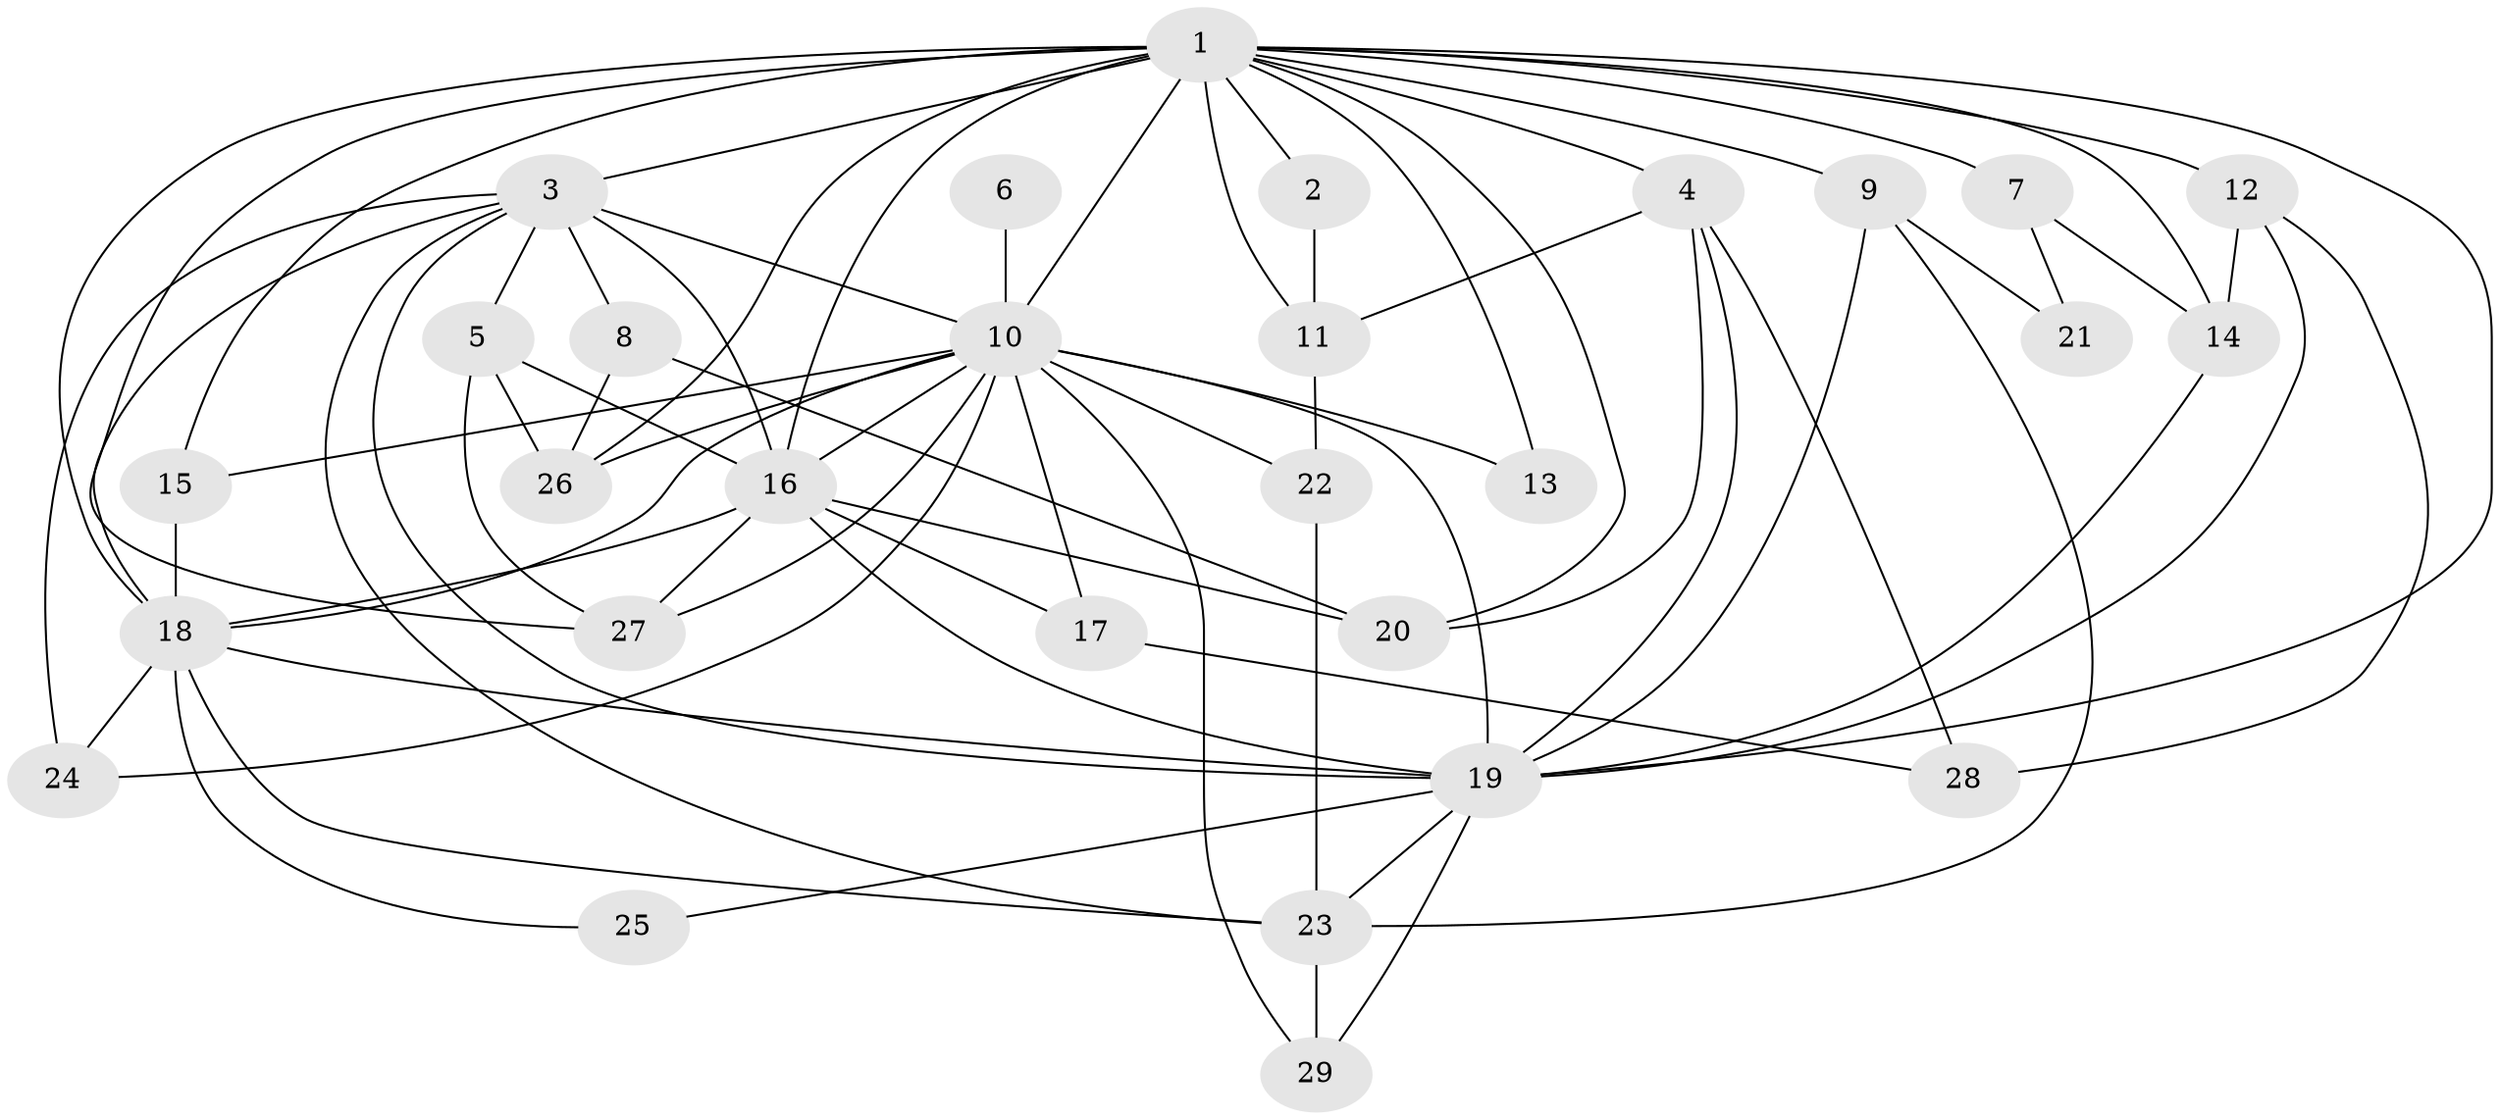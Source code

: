 // original degree distribution, {14: 0.034482758620689655, 21: 0.017241379310344827, 16: 0.017241379310344827, 15: 0.017241379310344827, 20: 0.034482758620689655, 10: 0.034482758620689655, 9: 0.017241379310344827, 2: 0.46551724137931033, 6: 0.034482758620689655, 5: 0.034482758620689655, 4: 0.10344827586206896, 3: 0.1896551724137931}
// Generated by graph-tools (version 1.1) at 2025/01/03/09/25 03:01:12]
// undirected, 29 vertices, 73 edges
graph export_dot {
graph [start="1"]
  node [color=gray90,style=filled];
  1;
  2;
  3;
  4;
  5;
  6;
  7;
  8;
  9;
  10;
  11;
  12;
  13;
  14;
  15;
  16;
  17;
  18;
  19;
  20;
  21;
  22;
  23;
  24;
  25;
  26;
  27;
  28;
  29;
  1 -- 2 [weight=2.0];
  1 -- 3 [weight=2.0];
  1 -- 4 [weight=1.0];
  1 -- 7 [weight=2.0];
  1 -- 9 [weight=1.0];
  1 -- 10 [weight=2.0];
  1 -- 11 [weight=1.0];
  1 -- 12 [weight=3.0];
  1 -- 13 [weight=1.0];
  1 -- 14 [weight=1.0];
  1 -- 15 [weight=1.0];
  1 -- 16 [weight=6.0];
  1 -- 18 [weight=4.0];
  1 -- 19 [weight=4.0];
  1 -- 20 [weight=2.0];
  1 -- 26 [weight=1.0];
  1 -- 27 [weight=1.0];
  2 -- 11 [weight=1.0];
  3 -- 5 [weight=1.0];
  3 -- 8 [weight=1.0];
  3 -- 10 [weight=1.0];
  3 -- 16 [weight=3.0];
  3 -- 18 [weight=3.0];
  3 -- 19 [weight=1.0];
  3 -- 23 [weight=1.0];
  3 -- 24 [weight=1.0];
  4 -- 11 [weight=1.0];
  4 -- 19 [weight=1.0];
  4 -- 20 [weight=1.0];
  4 -- 28 [weight=1.0];
  5 -- 16 [weight=1.0];
  5 -- 26 [weight=1.0];
  5 -- 27 [weight=1.0];
  6 -- 10 [weight=1.0];
  7 -- 14 [weight=1.0];
  7 -- 21 [weight=1.0];
  8 -- 20 [weight=1.0];
  8 -- 26 [weight=1.0];
  9 -- 19 [weight=1.0];
  9 -- 21 [weight=1.0];
  9 -- 23 [weight=1.0];
  10 -- 13 [weight=1.0];
  10 -- 15 [weight=1.0];
  10 -- 16 [weight=3.0];
  10 -- 17 [weight=1.0];
  10 -- 18 [weight=2.0];
  10 -- 19 [weight=2.0];
  10 -- 22 [weight=1.0];
  10 -- 24 [weight=1.0];
  10 -- 26 [weight=1.0];
  10 -- 27 [weight=1.0];
  10 -- 29 [weight=1.0];
  11 -- 22 [weight=1.0];
  12 -- 14 [weight=1.0];
  12 -- 19 [weight=1.0];
  12 -- 28 [weight=1.0];
  14 -- 19 [weight=1.0];
  15 -- 18 [weight=1.0];
  16 -- 17 [weight=1.0];
  16 -- 18 [weight=7.0];
  16 -- 19 [weight=4.0];
  16 -- 20 [weight=1.0];
  16 -- 27 [weight=1.0];
  17 -- 28 [weight=1.0];
  18 -- 19 [weight=2.0];
  18 -- 23 [weight=1.0];
  18 -- 24 [weight=2.0];
  18 -- 25 [weight=1.0];
  19 -- 23 [weight=1.0];
  19 -- 25 [weight=1.0];
  19 -- 29 [weight=1.0];
  22 -- 23 [weight=1.0];
  23 -- 29 [weight=1.0];
}
